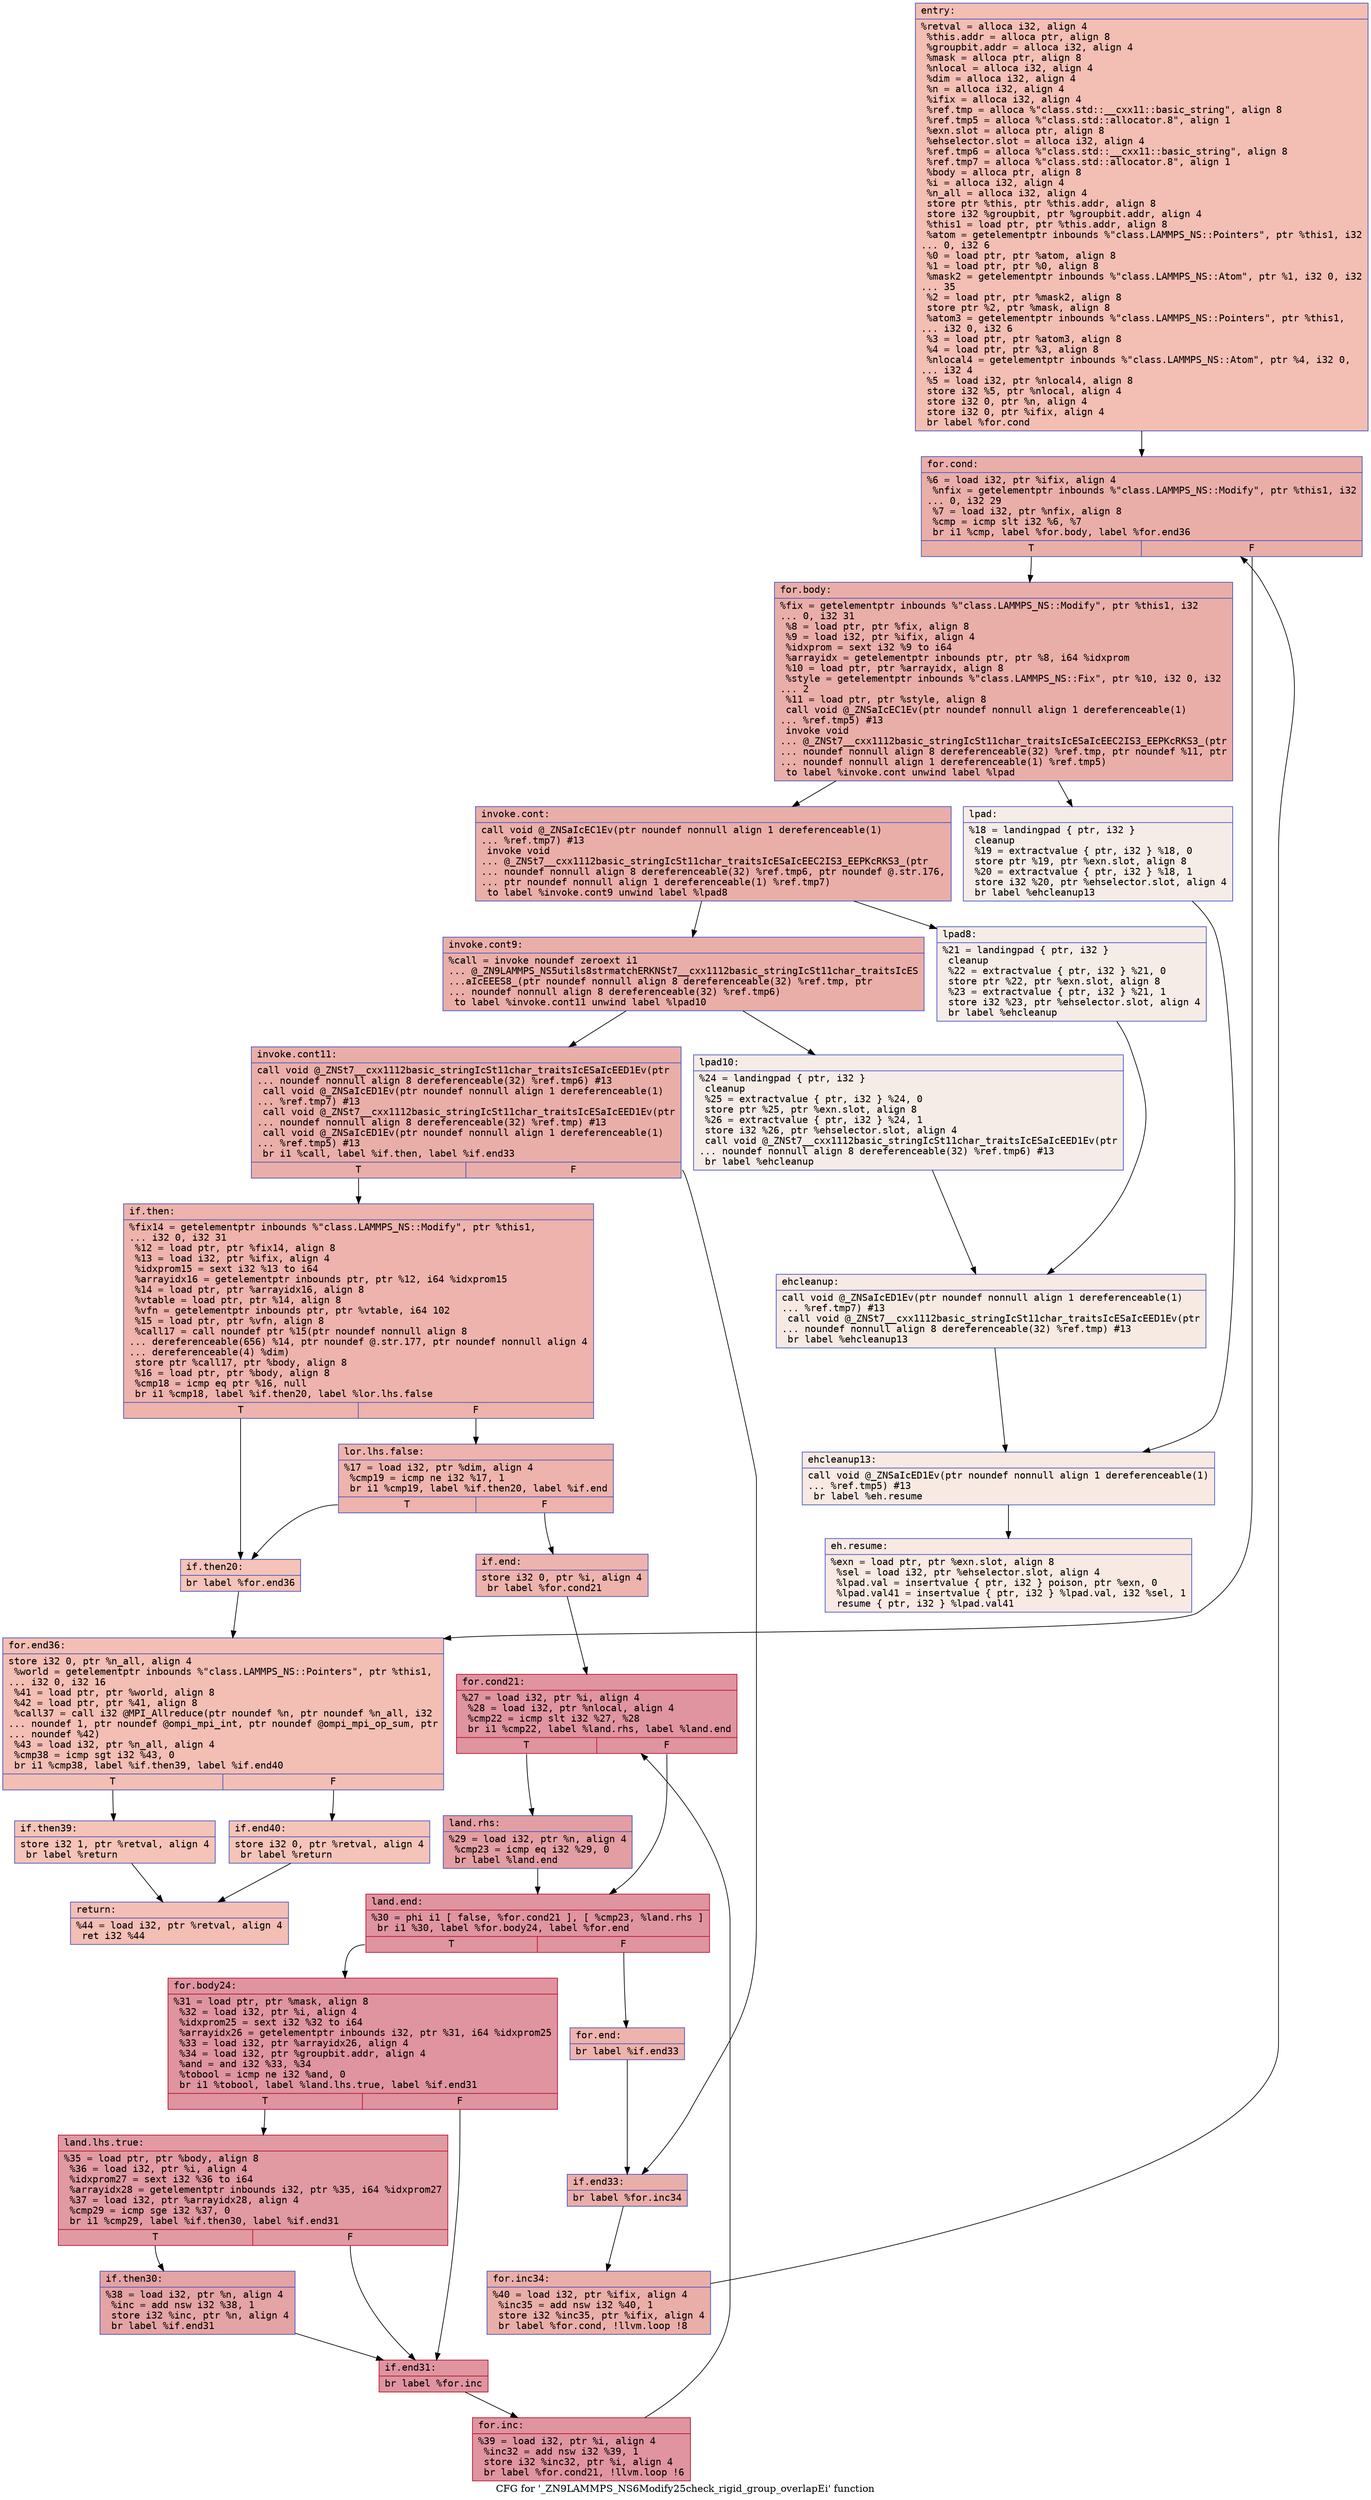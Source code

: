 digraph "CFG for '_ZN9LAMMPS_NS6Modify25check_rigid_group_overlapEi' function" {
	label="CFG for '_ZN9LAMMPS_NS6Modify25check_rigid_group_overlapEi' function";

	Node0x561f163b8250 [shape=record,color="#3d50c3ff", style=filled, fillcolor="#e36c5570" fontname="Courier",label="{entry:\l|  %retval = alloca i32, align 4\l  %this.addr = alloca ptr, align 8\l  %groupbit.addr = alloca i32, align 4\l  %mask = alloca ptr, align 8\l  %nlocal = alloca i32, align 4\l  %dim = alloca i32, align 4\l  %n = alloca i32, align 4\l  %ifix = alloca i32, align 4\l  %ref.tmp = alloca %\"class.std::__cxx11::basic_string\", align 8\l  %ref.tmp5 = alloca %\"class.std::allocator.8\", align 1\l  %exn.slot = alloca ptr, align 8\l  %ehselector.slot = alloca i32, align 4\l  %ref.tmp6 = alloca %\"class.std::__cxx11::basic_string\", align 8\l  %ref.tmp7 = alloca %\"class.std::allocator.8\", align 1\l  %body = alloca ptr, align 8\l  %i = alloca i32, align 4\l  %n_all = alloca i32, align 4\l  store ptr %this, ptr %this.addr, align 8\l  store i32 %groupbit, ptr %groupbit.addr, align 4\l  %this1 = load ptr, ptr %this.addr, align 8\l  %atom = getelementptr inbounds %\"class.LAMMPS_NS::Pointers\", ptr %this1, i32\l... 0, i32 6\l  %0 = load ptr, ptr %atom, align 8\l  %1 = load ptr, ptr %0, align 8\l  %mask2 = getelementptr inbounds %\"class.LAMMPS_NS::Atom\", ptr %1, i32 0, i32\l... 35\l  %2 = load ptr, ptr %mask2, align 8\l  store ptr %2, ptr %mask, align 8\l  %atom3 = getelementptr inbounds %\"class.LAMMPS_NS::Pointers\", ptr %this1,\l... i32 0, i32 6\l  %3 = load ptr, ptr %atom3, align 8\l  %4 = load ptr, ptr %3, align 8\l  %nlocal4 = getelementptr inbounds %\"class.LAMMPS_NS::Atom\", ptr %4, i32 0,\l... i32 4\l  %5 = load i32, ptr %nlocal4, align 8\l  store i32 %5, ptr %nlocal, align 4\l  store i32 0, ptr %n, align 4\l  store i32 0, ptr %ifix, align 4\l  br label %for.cond\l}"];
	Node0x561f163b8250 -> Node0x561f163b8a10[tooltip="entry -> for.cond\nProbability 100.00%" ];
	Node0x561f163b8a10 [shape=record,color="#3d50c3ff", style=filled, fillcolor="#d0473d70" fontname="Courier",label="{for.cond:\l|  %6 = load i32, ptr %ifix, align 4\l  %nfix = getelementptr inbounds %\"class.LAMMPS_NS::Modify\", ptr %this1, i32\l... 0, i32 29\l  %7 = load i32, ptr %nfix, align 8\l  %cmp = icmp slt i32 %6, %7\l  br i1 %cmp, label %for.body, label %for.end36\l|{<s0>T|<s1>F}}"];
	Node0x561f163b8a10:s0 -> Node0x561f163b9e30[tooltip="for.cond -> for.body\nProbability 96.88%" ];
	Node0x561f163b8a10:s1 -> Node0x561f163b9eb0[tooltip="for.cond -> for.end36\nProbability 3.12%" ];
	Node0x561f163b9e30 [shape=record,color="#3d50c3ff", style=filled, fillcolor="#d0473d70" fontname="Courier",label="{for.body:\l|  %fix = getelementptr inbounds %\"class.LAMMPS_NS::Modify\", ptr %this1, i32\l... 0, i32 31\l  %8 = load ptr, ptr %fix, align 8\l  %9 = load i32, ptr %ifix, align 4\l  %idxprom = sext i32 %9 to i64\l  %arrayidx = getelementptr inbounds ptr, ptr %8, i64 %idxprom\l  %10 = load ptr, ptr %arrayidx, align 8\l  %style = getelementptr inbounds %\"class.LAMMPS_NS::Fix\", ptr %10, i32 0, i32\l... 2\l  %11 = load ptr, ptr %style, align 8\l  call void @_ZNSaIcEC1Ev(ptr noundef nonnull align 1 dereferenceable(1)\l... %ref.tmp5) #13\l  invoke void\l... @_ZNSt7__cxx1112basic_stringIcSt11char_traitsIcESaIcEEC2IS3_EEPKcRKS3_(ptr\l... noundef nonnull align 8 dereferenceable(32) %ref.tmp, ptr noundef %11, ptr\l... noundef nonnull align 1 dereferenceable(1) %ref.tmp5)\l          to label %invoke.cont unwind label %lpad\l}"];
	Node0x561f163b9e30 -> Node0x561f163ba680[tooltip="for.body -> invoke.cont\nProbability 100.00%" ];
	Node0x561f163b9e30 -> Node0x561f163ba700[tooltip="for.body -> lpad\nProbability 0.00%" ];
	Node0x561f163ba680 [shape=record,color="#3d50c3ff", style=filled, fillcolor="#d0473d70" fontname="Courier",label="{invoke.cont:\l|  call void @_ZNSaIcEC1Ev(ptr noundef nonnull align 1 dereferenceable(1)\l... %ref.tmp7) #13\l  invoke void\l... @_ZNSt7__cxx1112basic_stringIcSt11char_traitsIcESaIcEEC2IS3_EEPKcRKS3_(ptr\l... noundef nonnull align 8 dereferenceable(32) %ref.tmp6, ptr noundef @.str.176,\l... ptr noundef nonnull align 1 dereferenceable(1) %ref.tmp7)\l          to label %invoke.cont9 unwind label %lpad8\l}"];
	Node0x561f163ba680 -> Node0x561f163baa80[tooltip="invoke.cont -> invoke.cont9\nProbability 100.00%" ];
	Node0x561f163ba680 -> Node0x561f163baad0[tooltip="invoke.cont -> lpad8\nProbability 0.00%" ];
	Node0x561f163baa80 [shape=record,color="#3d50c3ff", style=filled, fillcolor="#d0473d70" fontname="Courier",label="{invoke.cont9:\l|  %call = invoke noundef zeroext i1\l... @_ZN9LAMMPS_NS5utils8strmatchERKNSt7__cxx1112basic_stringIcSt11char_traitsIcES\l...aIcEEES8_(ptr noundef nonnull align 8 dereferenceable(32) %ref.tmp, ptr\l... noundef nonnull align 8 dereferenceable(32) %ref.tmp6)\l          to label %invoke.cont11 unwind label %lpad10\l}"];
	Node0x561f163baa80 -> Node0x561f163baa30[tooltip="invoke.cont9 -> invoke.cont11\nProbability 100.00%" ];
	Node0x561f163baa80 -> Node0x561f163badc0[tooltip="invoke.cont9 -> lpad10\nProbability 0.00%" ];
	Node0x561f163baa30 [shape=record,color="#3d50c3ff", style=filled, fillcolor="#d0473d70" fontname="Courier",label="{invoke.cont11:\l|  call void @_ZNSt7__cxx1112basic_stringIcSt11char_traitsIcESaIcEED1Ev(ptr\l... noundef nonnull align 8 dereferenceable(32) %ref.tmp6) #13\l  call void @_ZNSaIcED1Ev(ptr noundef nonnull align 1 dereferenceable(1)\l... %ref.tmp7) #13\l  call void @_ZNSt7__cxx1112basic_stringIcSt11char_traitsIcESaIcEED1Ev(ptr\l... noundef nonnull align 8 dereferenceable(32) %ref.tmp) #13\l  call void @_ZNSaIcED1Ev(ptr noundef nonnull align 1 dereferenceable(1)\l... %ref.tmp5) #13\l  br i1 %call, label %if.then, label %if.end33\l|{<s0>T|<s1>F}}"];
	Node0x561f163baa30:s0 -> Node0x561f163bb480[tooltip="invoke.cont11 -> if.then\nProbability 50.00%" ];
	Node0x561f163baa30:s1 -> Node0x561f163bb4d0[tooltip="invoke.cont11 -> if.end33\nProbability 50.00%" ];
	Node0x561f163bb480 [shape=record,color="#3d50c3ff", style=filled, fillcolor="#d6524470" fontname="Courier",label="{if.then:\l|  %fix14 = getelementptr inbounds %\"class.LAMMPS_NS::Modify\", ptr %this1,\l... i32 0, i32 31\l  %12 = load ptr, ptr %fix14, align 8\l  %13 = load i32, ptr %ifix, align 4\l  %idxprom15 = sext i32 %13 to i64\l  %arrayidx16 = getelementptr inbounds ptr, ptr %12, i64 %idxprom15\l  %14 = load ptr, ptr %arrayidx16, align 8\l  %vtable = load ptr, ptr %14, align 8\l  %vfn = getelementptr inbounds ptr, ptr %vtable, i64 102\l  %15 = load ptr, ptr %vfn, align 8\l  %call17 = call noundef ptr %15(ptr noundef nonnull align 8\l... dereferenceable(656) %14, ptr noundef @.str.177, ptr noundef nonnull align 4\l... dereferenceable(4) %dim)\l  store ptr %call17, ptr %body, align 8\l  %16 = load ptr, ptr %body, align 8\l  %cmp18 = icmp eq ptr %16, null\l  br i1 %cmp18, label %if.then20, label %lor.lhs.false\l|{<s0>T|<s1>F}}"];
	Node0x561f163bb480:s0 -> Node0x561f163b9880[tooltip="if.then -> if.then20\nProbability 3.12%" ];
	Node0x561f163bb480:s1 -> Node0x561f163b98d0[tooltip="if.then -> lor.lhs.false\nProbability 96.88%" ];
	Node0x561f163b98d0 [shape=record,color="#3d50c3ff", style=filled, fillcolor="#d6524470" fontname="Courier",label="{lor.lhs.false:\l|  %17 = load i32, ptr %dim, align 4\l  %cmp19 = icmp ne i32 %17, 1\l  br i1 %cmp19, label %if.then20, label %if.end\l|{<s0>T|<s1>F}}"];
	Node0x561f163b98d0:s0 -> Node0x561f163b9880[tooltip="lor.lhs.false -> if.then20\nProbability 3.12%" ];
	Node0x561f163b98d0:s1 -> Node0x561f163bc400[tooltip="lor.lhs.false -> if.end\nProbability 96.88%" ];
	Node0x561f163b9880 [shape=record,color="#3d50c3ff", style=filled, fillcolor="#e8765c70" fontname="Courier",label="{if.then20:\l|  br label %for.end36\l}"];
	Node0x561f163b9880 -> Node0x561f163b9eb0[tooltip="if.then20 -> for.end36\nProbability 100.00%" ];
	Node0x561f163ba700 [shape=record,color="#3d50c3ff", style=filled, fillcolor="#ead5c970" fontname="Courier",label="{lpad:\l|  %18 = landingpad \{ ptr, i32 \}\l          cleanup\l  %19 = extractvalue \{ ptr, i32 \} %18, 0\l  store ptr %19, ptr %exn.slot, align 8\l  %20 = extractvalue \{ ptr, i32 \} %18, 1\l  store i32 %20, ptr %ehselector.slot, align 4\l  br label %ehcleanup13\l}"];
	Node0x561f163ba700 -> Node0x561f163bc840[tooltip="lpad -> ehcleanup13\nProbability 100.00%" ];
	Node0x561f163baad0 [shape=record,color="#3d50c3ff", style=filled, fillcolor="#ead5c970" fontname="Courier",label="{lpad8:\l|  %21 = landingpad \{ ptr, i32 \}\l          cleanup\l  %22 = extractvalue \{ ptr, i32 \} %21, 0\l  store ptr %22, ptr %exn.slot, align 8\l  %23 = extractvalue \{ ptr, i32 \} %21, 1\l  store i32 %23, ptr %ehselector.slot, align 4\l  br label %ehcleanup\l}"];
	Node0x561f163baad0 -> Node0x561f163bcbb0[tooltip="lpad8 -> ehcleanup\nProbability 100.00%" ];
	Node0x561f163badc0 [shape=record,color="#3d50c3ff", style=filled, fillcolor="#ead5c970" fontname="Courier",label="{lpad10:\l|  %24 = landingpad \{ ptr, i32 \}\l          cleanup\l  %25 = extractvalue \{ ptr, i32 \} %24, 0\l  store ptr %25, ptr %exn.slot, align 8\l  %26 = extractvalue \{ ptr, i32 \} %24, 1\l  store i32 %26, ptr %ehselector.slot, align 4\l  call void @_ZNSt7__cxx1112basic_stringIcSt11char_traitsIcESaIcEED1Ev(ptr\l... noundef nonnull align 8 dereferenceable(32) %ref.tmp6) #13\l  br label %ehcleanup\l}"];
	Node0x561f163badc0 -> Node0x561f163bcbb0[tooltip="lpad10 -> ehcleanup\nProbability 100.00%" ];
	Node0x561f163bcbb0 [shape=record,color="#3d50c3ff", style=filled, fillcolor="#eed0c070" fontname="Courier",label="{ehcleanup:\l|  call void @_ZNSaIcED1Ev(ptr noundef nonnull align 1 dereferenceable(1)\l... %ref.tmp7) #13\l  call void @_ZNSt7__cxx1112basic_stringIcSt11char_traitsIcESaIcEED1Ev(ptr\l... noundef nonnull align 8 dereferenceable(32) %ref.tmp) #13\l  br label %ehcleanup13\l}"];
	Node0x561f163bcbb0 -> Node0x561f163bc840[tooltip="ehcleanup -> ehcleanup13\nProbability 100.00%" ];
	Node0x561f163bc840 [shape=record,color="#3d50c3ff", style=filled, fillcolor="#efcebd70" fontname="Courier",label="{ehcleanup13:\l|  call void @_ZNSaIcED1Ev(ptr noundef nonnull align 1 dereferenceable(1)\l... %ref.tmp5) #13\l  br label %eh.resume\l}"];
	Node0x561f163bc840 -> Node0x561f163bd4c0[tooltip="ehcleanup13 -> eh.resume\nProbability 100.00%" ];
	Node0x561f163bc400 [shape=record,color="#3d50c3ff", style=filled, fillcolor="#d6524470" fontname="Courier",label="{if.end:\l|  store i32 0, ptr %i, align 4\l  br label %for.cond21\l}"];
	Node0x561f163bc400 -> Node0x561f163bd620[tooltip="if.end -> for.cond21\nProbability 100.00%" ];
	Node0x561f163bd620 [shape=record,color="#b70d28ff", style=filled, fillcolor="#b70d2870" fontname="Courier",label="{for.cond21:\l|  %27 = load i32, ptr %i, align 4\l  %28 = load i32, ptr %nlocal, align 4\l  %cmp22 = icmp slt i32 %27, %28\l  br i1 %cmp22, label %land.rhs, label %land.end\l|{<s0>T|<s1>F}}"];
	Node0x561f163bd620:s0 -> Node0x561f163bd8a0[tooltip="for.cond21 -> land.rhs\nProbability 50.00%" ];
	Node0x561f163bd620:s1 -> Node0x561f163bd920[tooltip="for.cond21 -> land.end\nProbability 50.00%" ];
	Node0x561f163bd8a0 [shape=record,color="#3d50c3ff", style=filled, fillcolor="#be242e70" fontname="Courier",label="{land.rhs:\l|  %29 = load i32, ptr %n, align 4\l  %cmp23 = icmp eq i32 %29, 0\l  br label %land.end\l}"];
	Node0x561f163bd8a0 -> Node0x561f163bd920[tooltip="land.rhs -> land.end\nProbability 100.00%" ];
	Node0x561f163bd920 [shape=record,color="#b70d28ff", style=filled, fillcolor="#b70d2870" fontname="Courier",label="{land.end:\l|  %30 = phi i1 [ false, %for.cond21 ], [ %cmp23, %land.rhs ]\l  br i1 %30, label %for.body24, label %for.end\l|{<s0>T|<s1>F}}"];
	Node0x561f163bd920:s0 -> Node0x561f163bdbf0[tooltip="land.end -> for.body24\nProbability 96.88%" ];
	Node0x561f163bd920:s1 -> Node0x561f163bdcd0[tooltip="land.end -> for.end\nProbability 3.12%" ];
	Node0x561f163bdbf0 [shape=record,color="#b70d28ff", style=filled, fillcolor="#b70d2870" fontname="Courier",label="{for.body24:\l|  %31 = load ptr, ptr %mask, align 8\l  %32 = load i32, ptr %i, align 4\l  %idxprom25 = sext i32 %32 to i64\l  %arrayidx26 = getelementptr inbounds i32, ptr %31, i64 %idxprom25\l  %33 = load i32, ptr %arrayidx26, align 4\l  %34 = load i32, ptr %groupbit.addr, align 4\l  %and = and i32 %33, %34\l  %tobool = icmp ne i32 %and, 0\l  br i1 %tobool, label %land.lhs.true, label %if.end31\l|{<s0>T|<s1>F}}"];
	Node0x561f163bdbf0:s0 -> Node0x561f163be320[tooltip="for.body24 -> land.lhs.true\nProbability 62.50%" ];
	Node0x561f163bdbf0:s1 -> Node0x561f163be3a0[tooltip="for.body24 -> if.end31\nProbability 37.50%" ];
	Node0x561f163be320 [shape=record,color="#b70d28ff", style=filled, fillcolor="#bb1b2c70" fontname="Courier",label="{land.lhs.true:\l|  %35 = load ptr, ptr %body, align 8\l  %36 = load i32, ptr %i, align 4\l  %idxprom27 = sext i32 %36 to i64\l  %arrayidx28 = getelementptr inbounds i32, ptr %35, i64 %idxprom27\l  %37 = load i32, ptr %arrayidx28, align 4\l  %cmp29 = icmp sge i32 %37, 0\l  br i1 %cmp29, label %if.then30, label %if.end31\l|{<s0>T|<s1>F}}"];
	Node0x561f163be320:s0 -> Node0x561f163be8d0[tooltip="land.lhs.true -> if.then30\nProbability 50.00%" ];
	Node0x561f163be320:s1 -> Node0x561f163be3a0[tooltip="land.lhs.true -> if.end31\nProbability 50.00%" ];
	Node0x561f163be8d0 [shape=record,color="#3d50c3ff", style=filled, fillcolor="#c32e3170" fontname="Courier",label="{if.then30:\l|  %38 = load i32, ptr %n, align 4\l  %inc = add nsw i32 %38, 1\l  store i32 %inc, ptr %n, align 4\l  br label %if.end31\l}"];
	Node0x561f163be8d0 -> Node0x561f163be3a0[tooltip="if.then30 -> if.end31\nProbability 100.00%" ];
	Node0x561f163be3a0 [shape=record,color="#b70d28ff", style=filled, fillcolor="#b70d2870" fontname="Courier",label="{if.end31:\l|  br label %for.inc\l}"];
	Node0x561f163be3a0 -> Node0x561f163bec40[tooltip="if.end31 -> for.inc\nProbability 100.00%" ];
	Node0x561f163bec40 [shape=record,color="#b70d28ff", style=filled, fillcolor="#b70d2870" fontname="Courier",label="{for.inc:\l|  %39 = load i32, ptr %i, align 4\l  %inc32 = add nsw i32 %39, 1\l  store i32 %inc32, ptr %i, align 4\l  br label %for.cond21, !llvm.loop !6\l}"];
	Node0x561f163bec40 -> Node0x561f163bd620[tooltip="for.inc -> for.cond21\nProbability 100.00%" ];
	Node0x561f163bdcd0 [shape=record,color="#3d50c3ff", style=filled, fillcolor="#d6524470" fontname="Courier",label="{for.end:\l|  br label %if.end33\l}"];
	Node0x561f163bdcd0 -> Node0x561f163bb4d0[tooltip="for.end -> if.end33\nProbability 100.00%" ];
	Node0x561f163bb4d0 [shape=record,color="#3d50c3ff", style=filled, fillcolor="#d0473d70" fontname="Courier",label="{if.end33:\l|  br label %for.inc34\l}"];
	Node0x561f163bb4d0 -> Node0x561f163bf0e0[tooltip="if.end33 -> for.inc34\nProbability 100.00%" ];
	Node0x561f163bf0e0 [shape=record,color="#3d50c3ff", style=filled, fillcolor="#d0473d70" fontname="Courier",label="{for.inc34:\l|  %40 = load i32, ptr %ifix, align 4\l  %inc35 = add nsw i32 %40, 1\l  store i32 %inc35, ptr %ifix, align 4\l  br label %for.cond, !llvm.loop !8\l}"];
	Node0x561f163bf0e0 -> Node0x561f163b8a10[tooltip="for.inc34 -> for.cond\nProbability 100.00%" ];
	Node0x561f163b9eb0 [shape=record,color="#3d50c3ff", style=filled, fillcolor="#e36c5570" fontname="Courier",label="{for.end36:\l|  store i32 0, ptr %n_all, align 4\l  %world = getelementptr inbounds %\"class.LAMMPS_NS::Pointers\", ptr %this1,\l... i32 0, i32 16\l  %41 = load ptr, ptr %world, align 8\l  %42 = load ptr, ptr %41, align 8\l  %call37 = call i32 @MPI_Allreduce(ptr noundef %n, ptr noundef %n_all, i32\l... noundef 1, ptr noundef @ompi_mpi_int, ptr noundef @ompi_mpi_op_sum, ptr\l... noundef %42)\l  %43 = load i32, ptr %n_all, align 4\l  %cmp38 = icmp sgt i32 %43, 0\l  br i1 %cmp38, label %if.then39, label %if.end40\l|{<s0>T|<s1>F}}"];
	Node0x561f163b9eb0:s0 -> Node0x561f163bfaf0[tooltip="for.end36 -> if.then39\nProbability 62.50%" ];
	Node0x561f163b9eb0:s1 -> Node0x561f163bfb40[tooltip="for.end36 -> if.end40\nProbability 37.50%" ];
	Node0x561f163bfaf0 [shape=record,color="#3d50c3ff", style=filled, fillcolor="#e8765c70" fontname="Courier",label="{if.then39:\l|  store i32 1, ptr %retval, align 4\l  br label %return\l}"];
	Node0x561f163bfaf0 -> Node0x561f163bfd10[tooltip="if.then39 -> return\nProbability 100.00%" ];
	Node0x561f163bfb40 [shape=record,color="#3d50c3ff", style=filled, fillcolor="#e97a5f70" fontname="Courier",label="{if.end40:\l|  store i32 0, ptr %retval, align 4\l  br label %return\l}"];
	Node0x561f163bfb40 -> Node0x561f163bfd10[tooltip="if.end40 -> return\nProbability 100.00%" ];
	Node0x561f163bfd10 [shape=record,color="#3d50c3ff", style=filled, fillcolor="#e36c5570" fontname="Courier",label="{return:\l|  %44 = load i32, ptr %retval, align 4\l  ret i32 %44\l}"];
	Node0x561f163bd4c0 [shape=record,color="#3d50c3ff", style=filled, fillcolor="#efcebd70" fontname="Courier",label="{eh.resume:\l|  %exn = load ptr, ptr %exn.slot, align 8\l  %sel = load i32, ptr %ehselector.slot, align 4\l  %lpad.val = insertvalue \{ ptr, i32 \} poison, ptr %exn, 0\l  %lpad.val41 = insertvalue \{ ptr, i32 \} %lpad.val, i32 %sel, 1\l  resume \{ ptr, i32 \} %lpad.val41\l}"];
}
